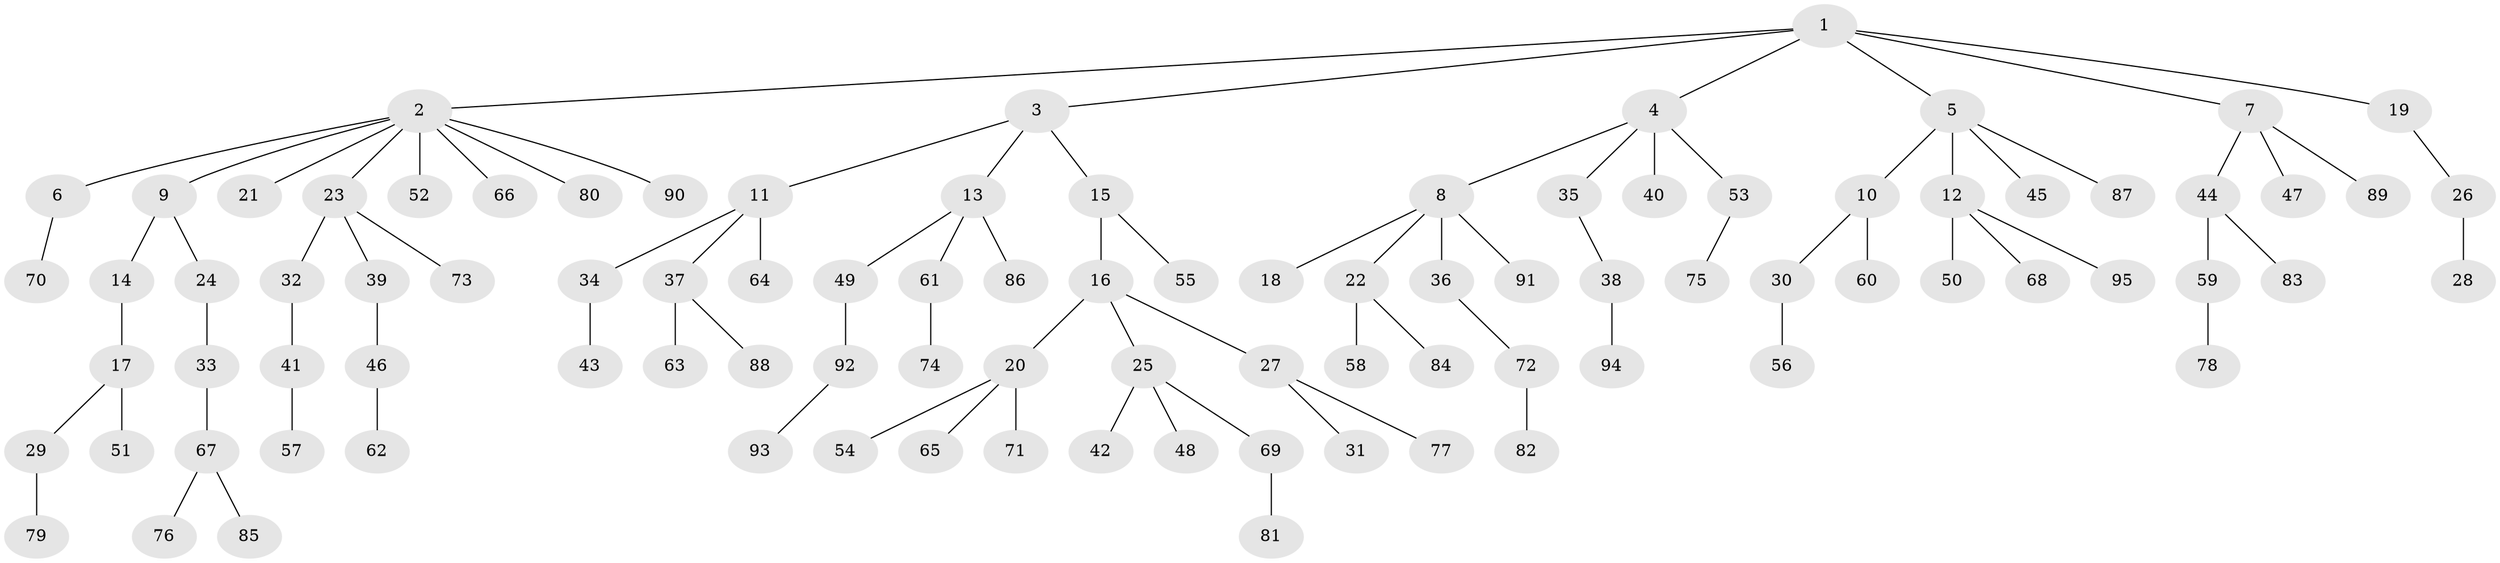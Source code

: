 // coarse degree distribution, {9: 0.015151515151515152, 8: 0.015151515151515152, 4: 0.030303030303030304, 5: 0.030303030303030304, 1: 0.5757575757575758, 3: 0.13636363636363635, 6: 0.015151515151515152, 2: 0.18181818181818182}
// Generated by graph-tools (version 1.1) at 2025/42/03/06/25 10:42:05]
// undirected, 95 vertices, 94 edges
graph export_dot {
graph [start="1"]
  node [color=gray90,style=filled];
  1;
  2;
  3;
  4;
  5;
  6;
  7;
  8;
  9;
  10;
  11;
  12;
  13;
  14;
  15;
  16;
  17;
  18;
  19;
  20;
  21;
  22;
  23;
  24;
  25;
  26;
  27;
  28;
  29;
  30;
  31;
  32;
  33;
  34;
  35;
  36;
  37;
  38;
  39;
  40;
  41;
  42;
  43;
  44;
  45;
  46;
  47;
  48;
  49;
  50;
  51;
  52;
  53;
  54;
  55;
  56;
  57;
  58;
  59;
  60;
  61;
  62;
  63;
  64;
  65;
  66;
  67;
  68;
  69;
  70;
  71;
  72;
  73;
  74;
  75;
  76;
  77;
  78;
  79;
  80;
  81;
  82;
  83;
  84;
  85;
  86;
  87;
  88;
  89;
  90;
  91;
  92;
  93;
  94;
  95;
  1 -- 2;
  1 -- 3;
  1 -- 4;
  1 -- 5;
  1 -- 7;
  1 -- 19;
  2 -- 6;
  2 -- 9;
  2 -- 21;
  2 -- 23;
  2 -- 52;
  2 -- 66;
  2 -- 80;
  2 -- 90;
  3 -- 11;
  3 -- 13;
  3 -- 15;
  4 -- 8;
  4 -- 35;
  4 -- 40;
  4 -- 53;
  5 -- 10;
  5 -- 12;
  5 -- 45;
  5 -- 87;
  6 -- 70;
  7 -- 44;
  7 -- 47;
  7 -- 89;
  8 -- 18;
  8 -- 22;
  8 -- 36;
  8 -- 91;
  9 -- 14;
  9 -- 24;
  10 -- 30;
  10 -- 60;
  11 -- 34;
  11 -- 37;
  11 -- 64;
  12 -- 50;
  12 -- 68;
  12 -- 95;
  13 -- 49;
  13 -- 61;
  13 -- 86;
  14 -- 17;
  15 -- 16;
  15 -- 55;
  16 -- 20;
  16 -- 25;
  16 -- 27;
  17 -- 29;
  17 -- 51;
  19 -- 26;
  20 -- 54;
  20 -- 65;
  20 -- 71;
  22 -- 58;
  22 -- 84;
  23 -- 32;
  23 -- 39;
  23 -- 73;
  24 -- 33;
  25 -- 42;
  25 -- 48;
  25 -- 69;
  26 -- 28;
  27 -- 31;
  27 -- 77;
  29 -- 79;
  30 -- 56;
  32 -- 41;
  33 -- 67;
  34 -- 43;
  35 -- 38;
  36 -- 72;
  37 -- 63;
  37 -- 88;
  38 -- 94;
  39 -- 46;
  41 -- 57;
  44 -- 59;
  44 -- 83;
  46 -- 62;
  49 -- 92;
  53 -- 75;
  59 -- 78;
  61 -- 74;
  67 -- 76;
  67 -- 85;
  69 -- 81;
  72 -- 82;
  92 -- 93;
}
